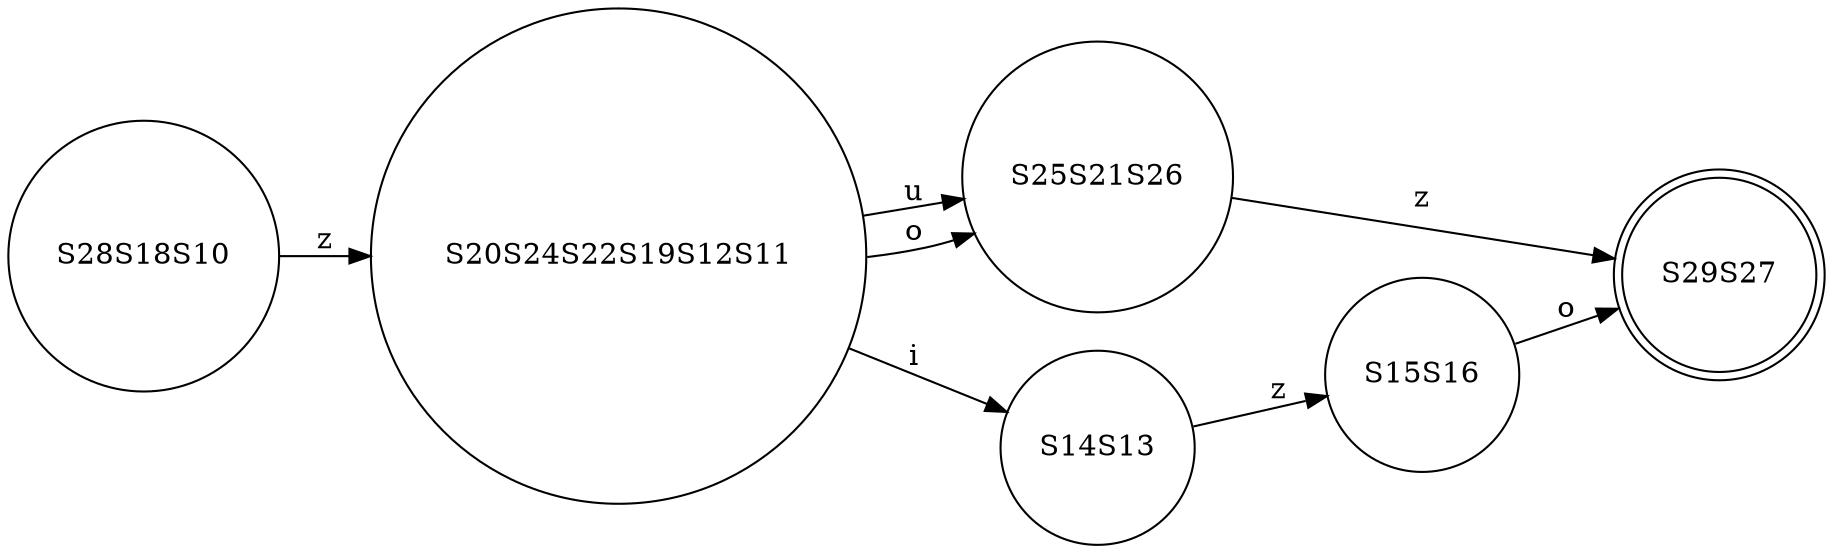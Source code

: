 // Minimized DFA graph
digraph {
	graph [rankdir=LR]
	S28S18S10 [label=S28S18S10 shape=circle]
	S28S18S10 -> S20S24S22S19S12S11 [label=z]
	S25S21S26 [label=S25S21S26 shape=circle]
	S25S21S26 -> S29S27 [label=z]
	S14S13 [label=S14S13 shape=circle]
	S14S13 -> S15S16 [label=z]
	S29S27 [label=S29S27 shape=doublecircle]
	S15S16 [label=S15S16 shape=circle]
	S15S16 -> S29S27 [label=o]
	S20S24S22S19S12S11 [label=S20S24S22S19S12S11 shape=circle]
	S20S24S22S19S12S11 -> S25S21S26 [label=u]
	S20S24S22S19S12S11 -> S25S21S26 [label=o]
	S20S24S22S19S12S11 -> S14S13 [label=i]
}
